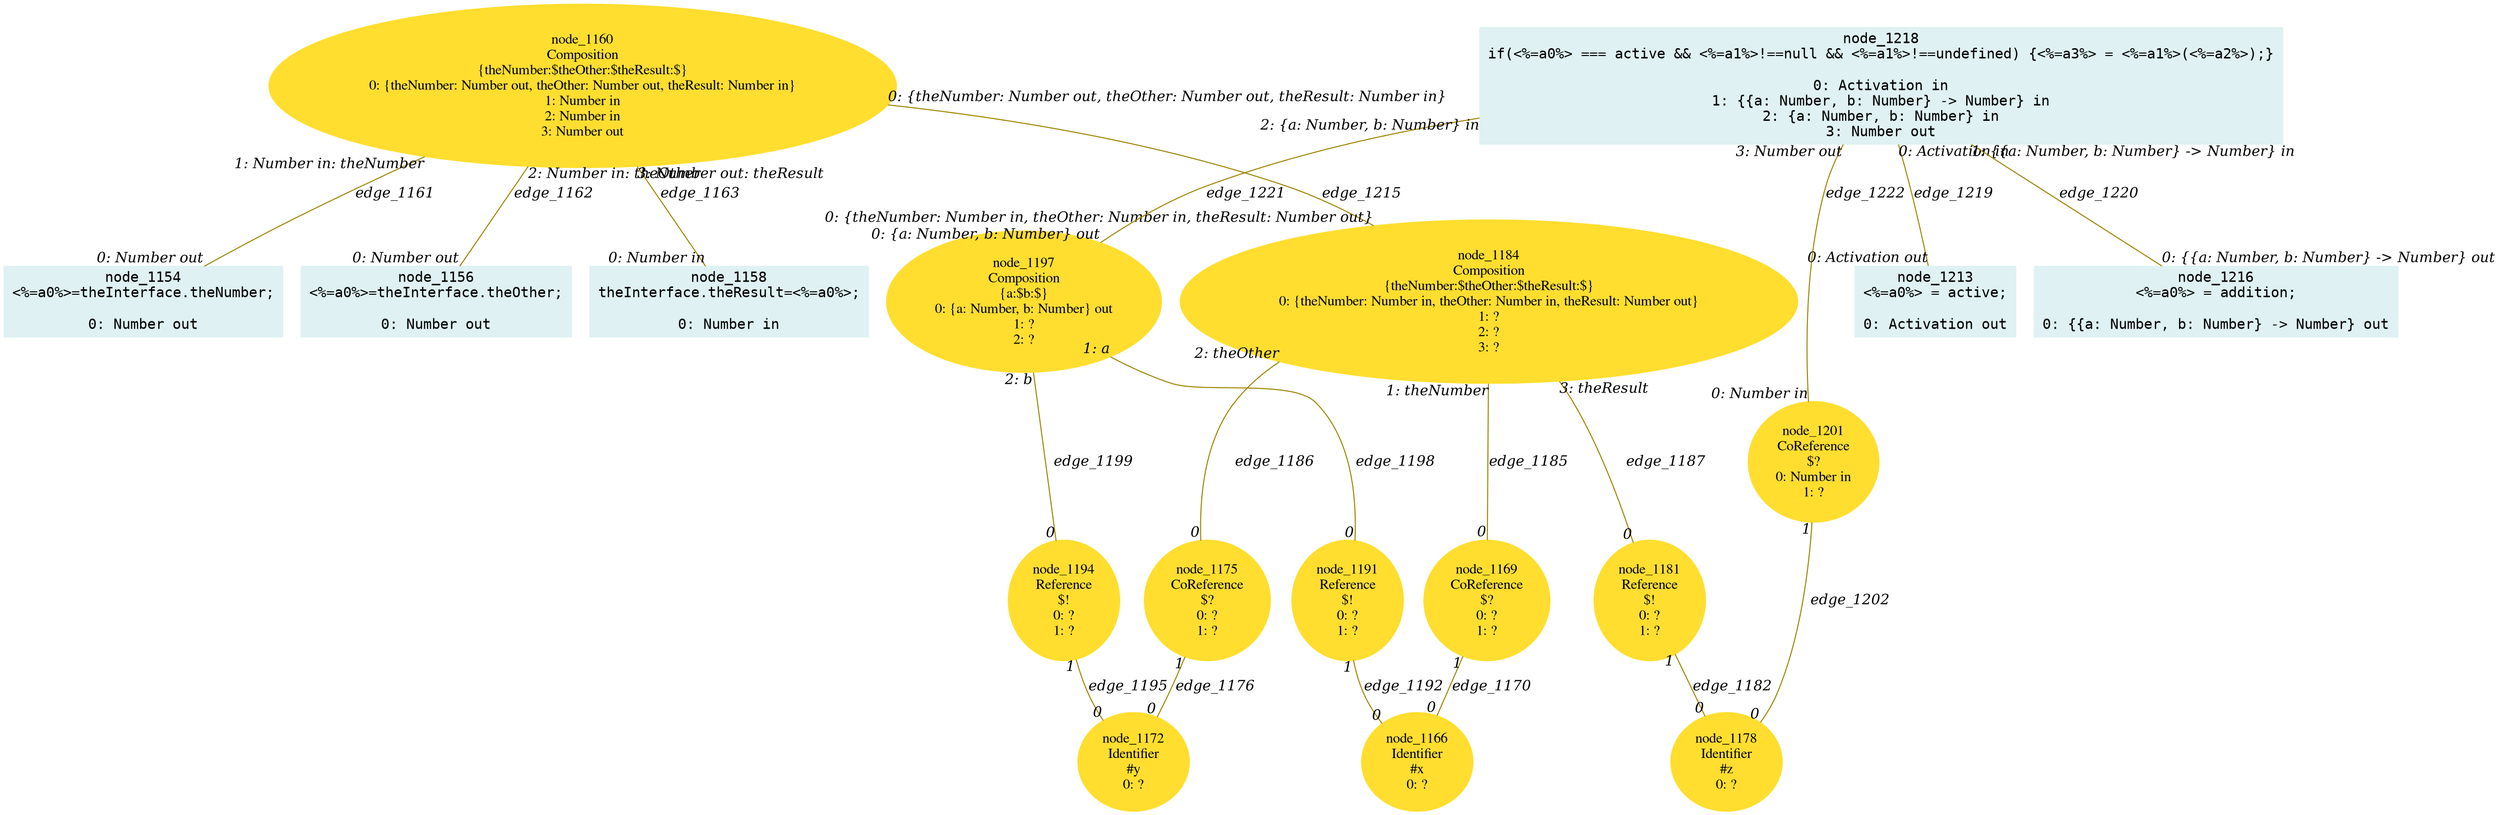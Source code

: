 digraph g{node_1154 [shape="box", style="filled", color="#dff1f2", fontname="Courier", label="node_1154
<%=a0%>=theInterface.theNumber;

0: Number out" ]
node_1156 [shape="box", style="filled", color="#dff1f2", fontname="Courier", label="node_1156
<%=a0%>=theInterface.theOther;

0: Number out" ]
node_1158 [shape="box", style="filled", color="#dff1f2", fontname="Courier", label="node_1158
theInterface.theResult=<%=a0%>;

0: Number in" ]
node_1160 [shape="ellipse", style="filled", color="#ffde2f", fontname="Times", label="node_1160
Composition
{theNumber:$theOther:$theResult:$}
0: {theNumber: Number out, theOther: Number out, theResult: Number in}
1: Number in
2: Number in
3: Number out" ]
node_1166 [shape="ellipse", style="filled", color="#ffde2f", fontname="Times", label="node_1166
Identifier
#x
0: ?" ]
node_1169 [shape="ellipse", style="filled", color="#ffde2f", fontname="Times", label="node_1169
CoReference
$?
0: ?
1: ?" ]
node_1172 [shape="ellipse", style="filled", color="#ffde2f", fontname="Times", label="node_1172
Identifier
#y
0: ?" ]
node_1175 [shape="ellipse", style="filled", color="#ffde2f", fontname="Times", label="node_1175
CoReference
$?
0: ?
1: ?" ]
node_1178 [shape="ellipse", style="filled", color="#ffde2f", fontname="Times", label="node_1178
Identifier
#z
0: ?" ]
node_1181 [shape="ellipse", style="filled", color="#ffde2f", fontname="Times", label="node_1181
Reference
$!
0: ?
1: ?" ]
node_1184 [shape="ellipse", style="filled", color="#ffde2f", fontname="Times", label="node_1184
Composition
{theNumber:$theOther:$theResult:$}
0: {theNumber: Number in, theOther: Number in, theResult: Number out}
1: ?
2: ?
3: ?" ]
node_1191 [shape="ellipse", style="filled", color="#ffde2f", fontname="Times", label="node_1191
Reference
$!
0: ?
1: ?" ]
node_1194 [shape="ellipse", style="filled", color="#ffde2f", fontname="Times", label="node_1194
Reference
$!
0: ?
1: ?" ]
node_1197 [shape="ellipse", style="filled", color="#ffde2f", fontname="Times", label="node_1197
Composition
{a:$b:$}
0: {a: Number, b: Number} out
1: ?
2: ?" ]
node_1201 [shape="ellipse", style="filled", color="#ffde2f", fontname="Times", label="node_1201
CoReference
$?
0: Number in
1: ?" ]
node_1213 [shape="box", style="filled", color="#dff1f2", fontname="Courier", label="node_1213
<%=a0%> = active;

0: Activation out" ]
node_1216 [shape="box", style="filled", color="#dff1f2", fontname="Courier", label="node_1216
<%=a0%> = addition;

0: {{a: Number, b: Number} -> Number} out" ]
node_1218 [shape="box", style="filled", color="#dff1f2", fontname="Courier", label="node_1218
if(<%=a0%> === active && <%=a1%>!==null && <%=a1%>!==undefined) {<%=a3%> = <%=a1%>(<%=a2%>);}

0: Activation in
1: {{a: Number, b: Number} -> Number} in
2: {a: Number, b: Number} in
3: Number out" ]
node_1160 -> node_1154 [dir=none, arrowHead=none, fontname="Times-Italic", arrowsize=1, color="#9d8400", label="edge_1161",  headlabel="0: Number out", taillabel="1: Number in: theNumber" ]
node_1160 -> node_1156 [dir=none, arrowHead=none, fontname="Times-Italic", arrowsize=1, color="#9d8400", label="edge_1162",  headlabel="0: Number out", taillabel="2: Number in: theOther" ]
node_1160 -> node_1158 [dir=none, arrowHead=none, fontname="Times-Italic", arrowsize=1, color="#9d8400", label="edge_1163",  headlabel="0: Number in", taillabel="3: Number out: theResult" ]
node_1169 -> node_1166 [dir=none, arrowHead=none, fontname="Times-Italic", arrowsize=1, color="#9d8400", label="edge_1170",  headlabel="0", taillabel="1" ]
node_1175 -> node_1172 [dir=none, arrowHead=none, fontname="Times-Italic", arrowsize=1, color="#9d8400", label="edge_1176",  headlabel="0", taillabel="1" ]
node_1181 -> node_1178 [dir=none, arrowHead=none, fontname="Times-Italic", arrowsize=1, color="#9d8400", label="edge_1182",  headlabel="0", taillabel="1" ]
node_1184 -> node_1169 [dir=none, arrowHead=none, fontname="Times-Italic", arrowsize=1, color="#9d8400", label="edge_1185",  headlabel="0", taillabel="1: theNumber" ]
node_1184 -> node_1175 [dir=none, arrowHead=none, fontname="Times-Italic", arrowsize=1, color="#9d8400", label="edge_1186",  headlabel="0", taillabel="2: theOther" ]
node_1184 -> node_1181 [dir=none, arrowHead=none, fontname="Times-Italic", arrowsize=1, color="#9d8400", label="edge_1187",  headlabel="0", taillabel="3: theResult" ]
node_1191 -> node_1166 [dir=none, arrowHead=none, fontname="Times-Italic", arrowsize=1, color="#9d8400", label="edge_1192",  headlabel="0", taillabel="1" ]
node_1194 -> node_1172 [dir=none, arrowHead=none, fontname="Times-Italic", arrowsize=1, color="#9d8400", label="edge_1195",  headlabel="0", taillabel="1" ]
node_1197 -> node_1191 [dir=none, arrowHead=none, fontname="Times-Italic", arrowsize=1, color="#9d8400", label="edge_1198",  headlabel="0", taillabel="1: a" ]
node_1197 -> node_1194 [dir=none, arrowHead=none, fontname="Times-Italic", arrowsize=1, color="#9d8400", label="edge_1199",  headlabel="0", taillabel="2: b" ]
node_1201 -> node_1178 [dir=none, arrowHead=none, fontname="Times-Italic", arrowsize=1, color="#9d8400", label="edge_1202",  headlabel="0", taillabel="1" ]
node_1160 -> node_1184 [dir=none, arrowHead=none, fontname="Times-Italic", arrowsize=1, color="#9d8400", label="edge_1215",  headlabel="0: {theNumber: Number in, theOther: Number in, theResult: Number out}", taillabel="0: {theNumber: Number out, theOther: Number out, theResult: Number in}" ]
node_1218 -> node_1213 [dir=none, arrowHead=none, fontname="Times-Italic", arrowsize=1, color="#9d8400", label="edge_1219",  headlabel="0: Activation out", taillabel="0: Activation in" ]
node_1218 -> node_1216 [dir=none, arrowHead=none, fontname="Times-Italic", arrowsize=1, color="#9d8400", label="edge_1220",  headlabel="0: {{a: Number, b: Number} -> Number} out", taillabel="1: {{a: Number, b: Number} -> Number} in" ]
node_1218 -> node_1197 [dir=none, arrowHead=none, fontname="Times-Italic", arrowsize=1, color="#9d8400", label="edge_1221",  headlabel="0: {a: Number, b: Number} out", taillabel="2: {a: Number, b: Number} in" ]
node_1218 -> node_1201 [dir=none, arrowHead=none, fontname="Times-Italic", arrowsize=1, color="#9d8400", label="edge_1222",  headlabel="0: Number in", taillabel="3: Number out" ]
}
